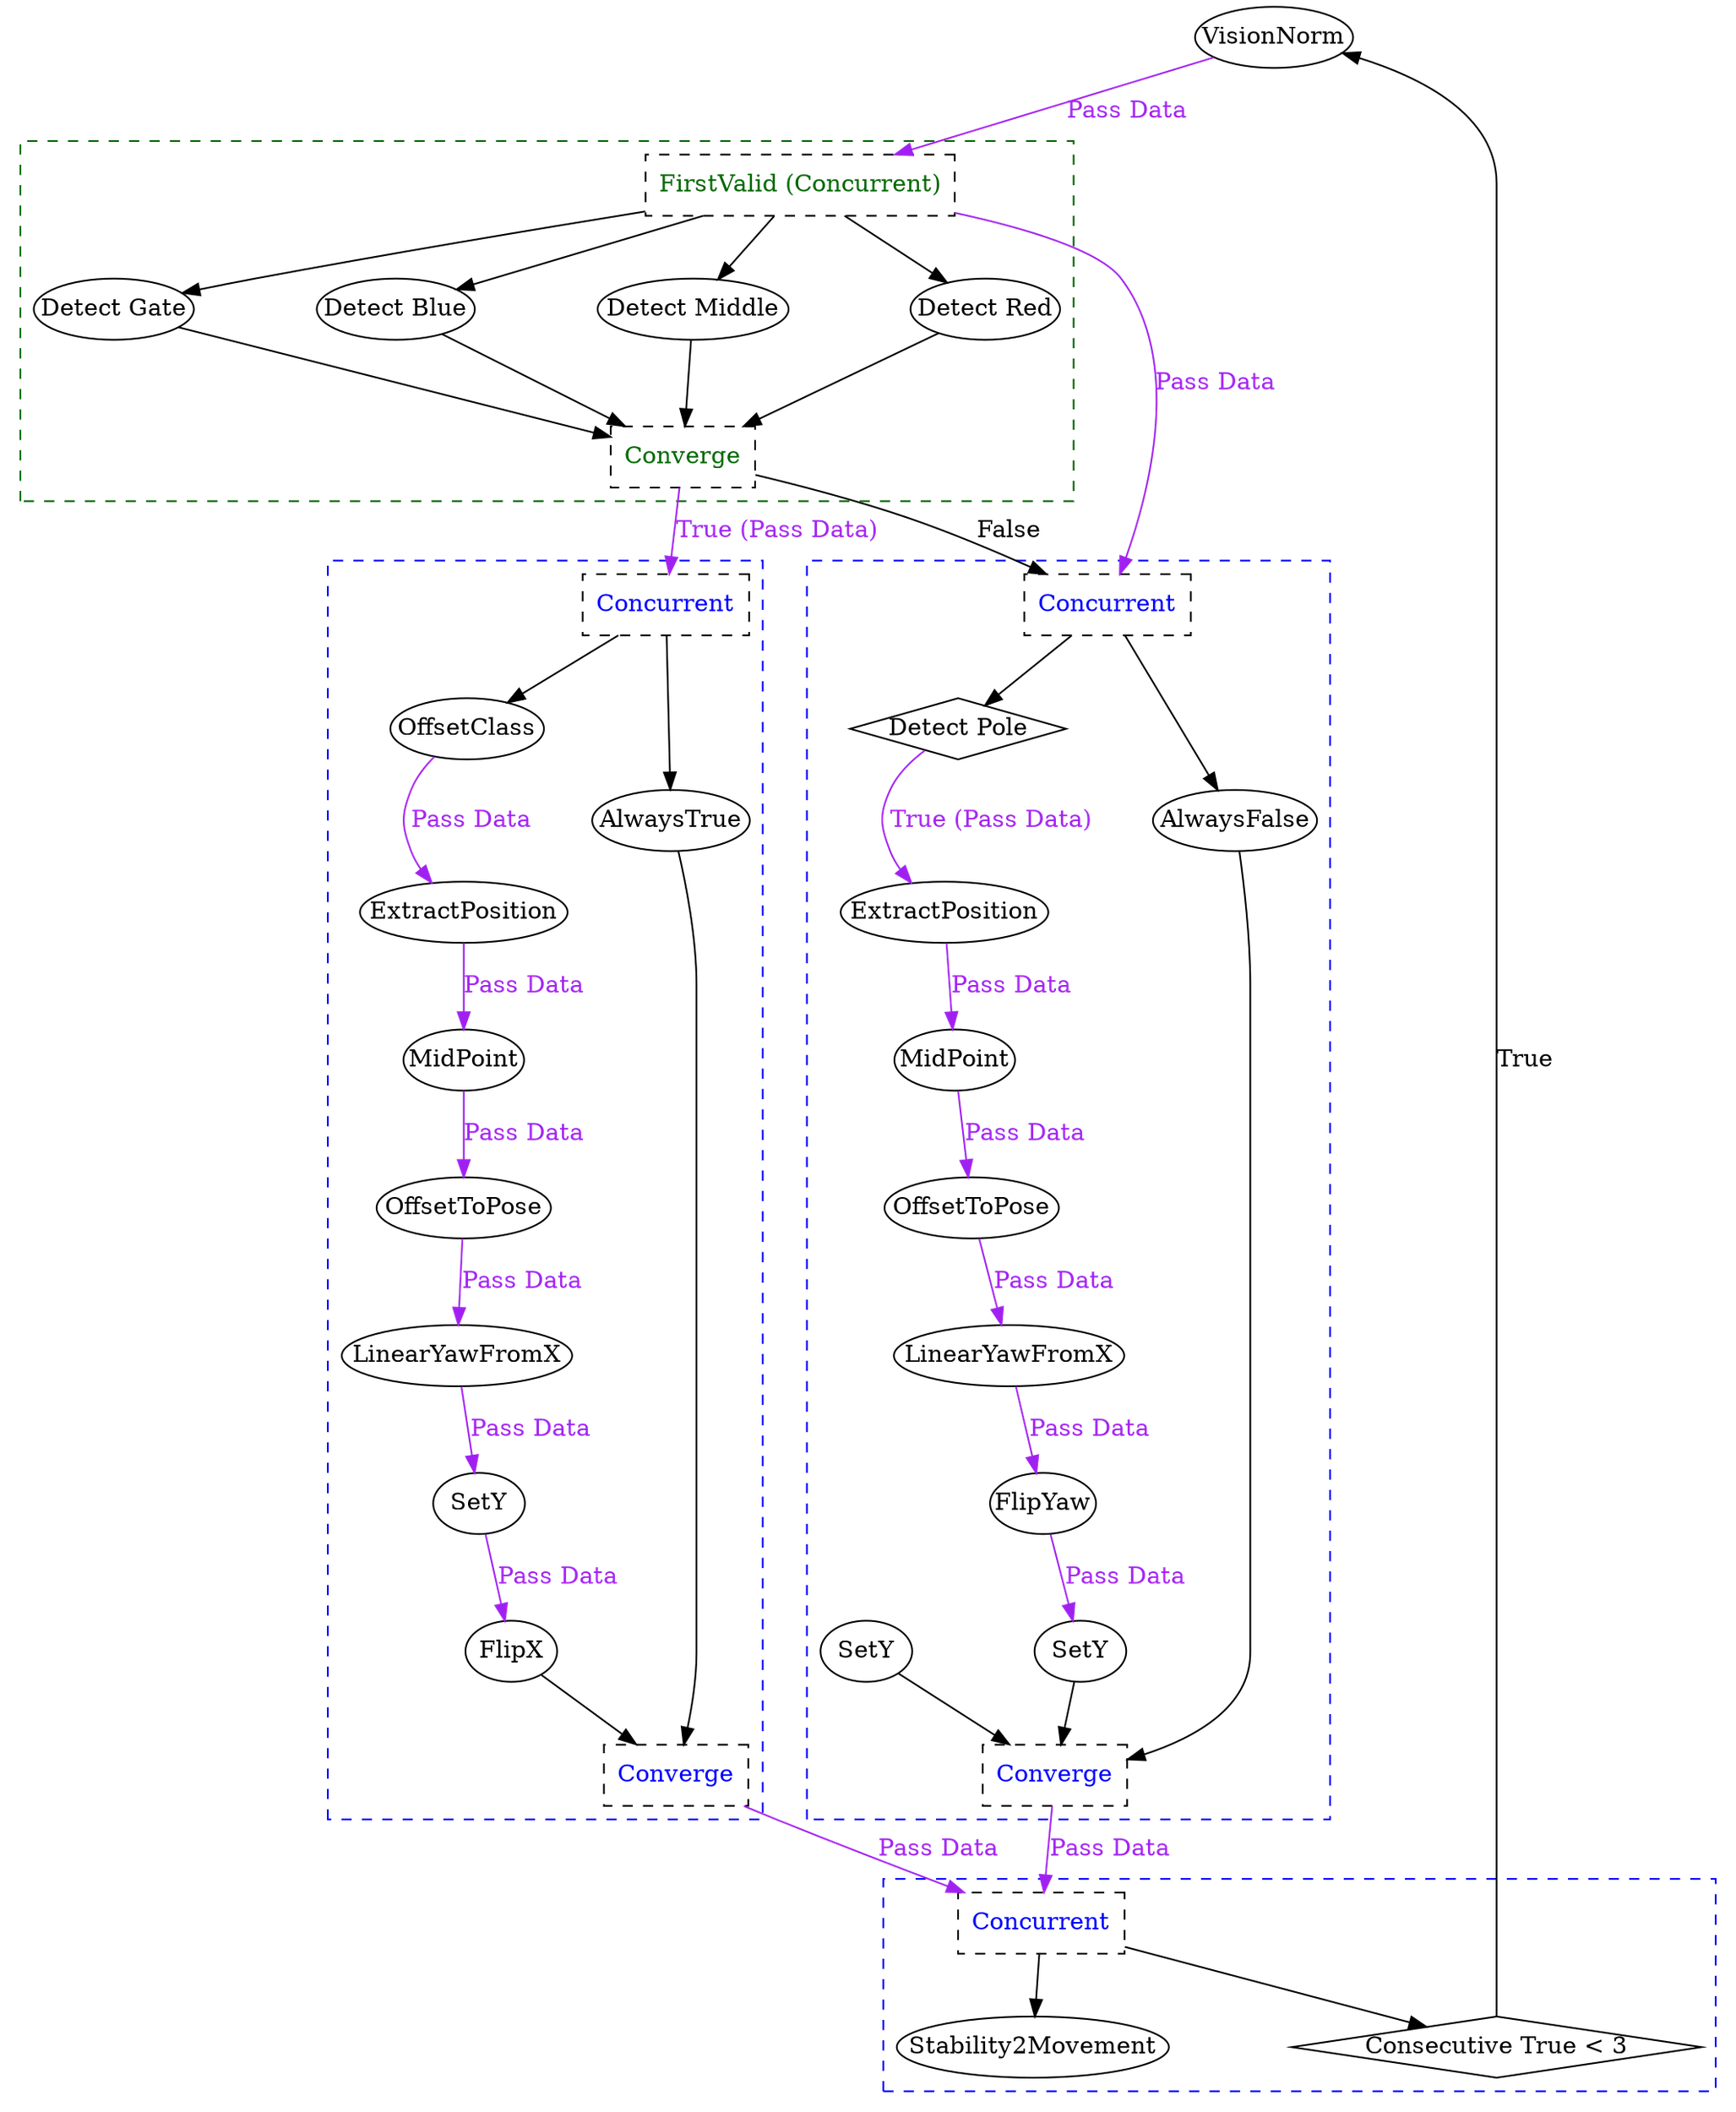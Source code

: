 digraph G {
	splines = true;
	nodesep = 1.0;
	bgcolor = "none"
	"4d0c113a-802d-4c17-8968-b0c759211df7" [shape = diamond];
	"f2e91e96-b77a-4985-a3ab-cfac16fd6517" [shape = diamond];
	subgraph "cluster_6b9e49dc-4fd3-44d7-823c-26644202b260" {
		style = dashed;
		color = blue;
		"a7b1f851-d7f8-4e56-82a3-8c8b0806cfe9" -> "19a451a8-1aeb-458c-92bf-6ba7c5c24ab4" [color = purple, fontcolor = purple, label = "Pass Data"];
		"f36b1dfb-4ce7-4484-ada2-59634bd4718c" -> "a7b1f851-d7f8-4e56-82a3-8c8b0806cfe9" [color = purple, fontcolor = purple, label = "Pass Data"];
		"211d485b-700d-4a48-9096-4f024b9a1895" -> "f36b1dfb-4ce7-4484-ada2-59634bd4718c" [color = purple, fontcolor = purple, label = "Pass Data"];
		"531b9d12-fee2-41c0-be25-6e31b6d65920" -> "211d485b-700d-4a48-9096-4f024b9a1895" [color = purple, fontcolor = purple, label = "Pass Data"];
		"5c0b210f-771f-426b-8ad8-3175ddaeaea1" -> "531b9d12-fee2-41c0-be25-6e31b6d65920" [color = purple, fontcolor = purple, label = "Pass Data"];
		"c2fa0fb3-3792-46b4-8c5d-5759c1d959dc" -> "5c0b210f-771f-426b-8ad8-3175ddaeaea1" [color = purple, fontcolor = purple, label = "Pass Data"];
		"10cf00a9-06ed-4f9d-94c4-383320aa249d" -> "c2fa0fb3-3792-46b4-8c5d-5759c1d959dc";
		"10cf00a9-06ed-4f9d-94c4-383320aa249d" -> "4411111e-b506-4f70-bbe0-af1fb1c89398";
		"19a451a8-1aeb-458c-92bf-6ba7c5c24ab4" -> "835657ca-f822-4bdd-93a8-f46970746d97";
		"4411111e-b506-4f70-bbe0-af1fb1c89398" -> "835657ca-f822-4bdd-93a8-f46970746d97";
		"10cf00a9-06ed-4f9d-94c4-383320aa249d" [label = "Concurrent", shape = box, fontcolor = blue, style = dashed];
		"c2fa0fb3-3792-46b4-8c5d-5759c1d959dc" [label = "OffsetClass", margin = 0];
		"5c0b210f-771f-426b-8ad8-3175ddaeaea1" [label = "ExtractPosition", margin = 0];
		"531b9d12-fee2-41c0-be25-6e31b6d65920" [label = "MidPoint", margin = 0];
		"211d485b-700d-4a48-9096-4f024b9a1895" [label = "OffsetToPose", margin = 0];
		"f36b1dfb-4ce7-4484-ada2-59634bd4718c" [label = "LinearYawFromX", margin = 0];
		"a7b1f851-d7f8-4e56-82a3-8c8b0806cfe9" [label = "SetY", margin = 0];
		"19a451a8-1aeb-458c-92bf-6ba7c5c24ab4" [label = "FlipX", margin = 0];
		"4411111e-b506-4f70-bbe0-af1fb1c89398" [label = "AlwaysTrue", margin = 0];
		"835657ca-f822-4bdd-93a8-f46970746d97" [label = "Converge", shape = box, fontcolor = blue, style = dashed];
	}
	
	subgraph "cluster_5272e362-6359-43a0-aa90-5ceb2d48490a" {
		style = dashed;
		color = blue;
		"14884f7e-2f4c-4e68-8337-f8d8355017a4" [shape = diamond];
		"9196caed-310f-4dad-a7ec-27586d75dda4" -> "823eb498-afd7-493d-9f20-8f270250701a" [color = purple, fontcolor = purple, label = "Pass Data"];
		"3743b106-bf75-4f70-b47d-980e2f67d035" -> "9196caed-310f-4dad-a7ec-27586d75dda4" [color = purple, fontcolor = purple, label = "Pass Data"];
		"fff49be3-b65d-43fd-a70f-0879dce0b32e" -> "3743b106-bf75-4f70-b47d-980e2f67d035" [color = purple, fontcolor = purple, label = "Pass Data"];
		"4ac51a97-ebda-4442-8073-8c99267d6960" -> "fff49be3-b65d-43fd-a70f-0879dce0b32e" [color = purple, fontcolor = purple, label = "Pass Data"];
		"d23a807c-f0f1-4225-9812-2fcd5fc30b26" -> "4ac51a97-ebda-4442-8073-8c99267d6960" [color = purple, fontcolor = purple, label = "Pass Data"];
		"14884f7e-2f4c-4e68-8337-f8d8355017a4" -> "d23a807c-f0f1-4225-9812-2fcd5fc30b26" [color = purple, fontcolor = purple, label = "True (Pass Data)"];
		"f060f941-fccf-461f-96dd-a8a2558ee281" -> "14884f7e-2f4c-4e68-8337-f8d8355017a4";
		"f060f941-fccf-461f-96dd-a8a2558ee281" -> "5b820663-cf47-413e-9dcf-24341efaf1be";
		"823eb498-afd7-493d-9f20-8f270250701a" -> "96288901-7d73-4726-b90e-e722d880d5af";
		"38a105cb-b92c-44de-bd5a-06a6cfdf3eeb" -> "96288901-7d73-4726-b90e-e722d880d5af";
		"5b820663-cf47-413e-9dcf-24341efaf1be" -> "96288901-7d73-4726-b90e-e722d880d5af";
		"f060f941-fccf-461f-96dd-a8a2558ee281" [label = "Concurrent", shape = box, fontcolor = blue, style = dashed];
		"d23a807c-f0f1-4225-9812-2fcd5fc30b26" [label = "ExtractPosition", margin = 0];
		"4ac51a97-ebda-4442-8073-8c99267d6960" [label = "MidPoint", margin = 0];
		"fff49be3-b65d-43fd-a70f-0879dce0b32e" [label = "OffsetToPose", margin = 0];
		"3743b106-bf75-4f70-b47d-980e2f67d035" [label = "LinearYawFromX", margin = 0];
		"9196caed-310f-4dad-a7ec-27586d75dda4" [label = "FlipYaw", margin = 0];
		"823eb498-afd7-493d-9f20-8f270250701a" [label = "SetY", margin = 0];
		"38a105cb-b92c-44de-bd5a-06a6cfdf3eeb" [label = "SetY", margin = 0];
		"14884f7e-2f4c-4e68-8337-f8d8355017a4" [label = "Detect Pole", margin = 0];
		"5b820663-cf47-413e-9dcf-24341efaf1be" [label = "AlwaysFalse", margin = 0];
		"96288901-7d73-4726-b90e-e722d880d5af" [label = "Converge", shape = box, fontcolor = blue, style = dashed];
	}
	
	subgraph "cluster_9a4aab59-fc80-48cc-a8f8-1445ca37ec3f" {
		style = dashed;
		color = darkgreen;
		"6cfe48c0-2630-448b-8a7d-53579ee50ccf" -> "38134622-b7a7-4fc5-99b7-9f09abecfa14";
		"6cfe48c0-2630-448b-8a7d-53579ee50ccf" -> "2c414af2-6213-4e40-8ad0-9715c9a3a13e";
		"6cfe48c0-2630-448b-8a7d-53579ee50ccf" -> "a9b88040-fc42-4b6c-9aac-85312a346a83";
		"6cfe48c0-2630-448b-8a7d-53579ee50ccf" -> "d6465714-5559-4005-a264-dd452e1e44b7";
		"38134622-b7a7-4fc5-99b7-9f09abecfa14" -> "4d0c113a-802d-4c17-8968-b0c759211df7";
		"2c414af2-6213-4e40-8ad0-9715c9a3a13e" -> "4d0c113a-802d-4c17-8968-b0c759211df7";
		"a9b88040-fc42-4b6c-9aac-85312a346a83" -> "4d0c113a-802d-4c17-8968-b0c759211df7";
		"d6465714-5559-4005-a264-dd452e1e44b7" -> "4d0c113a-802d-4c17-8968-b0c759211df7";
		"6cfe48c0-2630-448b-8a7d-53579ee50ccf" [label = "FirstValid (Concurrent)", shape = box, fontcolor = darkgreen, style = dashed];
		"38134622-b7a7-4fc5-99b7-9f09abecfa14" [label = "Detect Gate", margin = 0];
		"2c414af2-6213-4e40-8ad0-9715c9a3a13e" [label = "Detect Blue", margin = 0];
		"a9b88040-fc42-4b6c-9aac-85312a346a83" [label = "Detect Middle", margin = 0];
		"d6465714-5559-4005-a264-dd452e1e44b7" [label = "Detect Red", margin = 0];
		"4d0c113a-802d-4c17-8968-b0c759211df7" [label = "Converge", shape = box, fontcolor = darkgreen, style = dashed];
	}
	
	subgraph "cluster_2e1d0267-db22-4f65-ae87-7aa40591da7b" {
		style = dashed;
		color = blue;
		"4efa7a8a-0bc3-4f77-866a-062e0a01aa9c" -> "937dec43-7e0f-4fec-a523-b41410f6200c";
		"4efa7a8a-0bc3-4f77-866a-062e0a01aa9c" -> "f2e91e96-b77a-4985-a3ab-cfac16fd6517";
		"4efa7a8a-0bc3-4f77-866a-062e0a01aa9c" [label = "Concurrent", shape = box, fontcolor = blue, style = dashed];
		"937dec43-7e0f-4fec-a523-b41410f6200c" [label = "Stability2Movement", margin = 0];
		"f2e91e96-b77a-4985-a3ab-cfac16fd6517" [label = "Consecutive True < 3", margin = 0];
	}
	
	"4d0c113a-802d-4c17-8968-b0c759211df7" -> "10cf00a9-06ed-4f9d-94c4-383320aa249d" [color = purple, fontcolor = purple, label = "True (Pass Data)"];
	"4d0c113a-802d-4c17-8968-b0c759211df7" -> "f060f941-fccf-461f-96dd-a8a2558ee281" [label = "False"];
	"6cfe48c0-2630-448b-8a7d-53579ee50ccf" -> "f060f941-fccf-461f-96dd-a8a2558ee281" [color = purple, fontcolor = purple, label = "Pass Data"];
	"835657ca-f822-4bdd-93a8-f46970746d97" -> "4efa7a8a-0bc3-4f77-866a-062e0a01aa9c" [color = purple, fontcolor = purple, label = "Pass Data"];
	"96288901-7d73-4726-b90e-e722d880d5af" -> "4efa7a8a-0bc3-4f77-866a-062e0a01aa9c" [color = purple, fontcolor = purple, label = "Pass Data"];
	"d5fd7d55-d0e2-499c-baa7-0a3915eb61a7" -> "6cfe48c0-2630-448b-8a7d-53579ee50ccf" [color = purple, fontcolor = purple, label = "Pass Data"];
	"f2e91e96-b77a-4985-a3ab-cfac16fd6517" -> "d5fd7d55-d0e2-499c-baa7-0a3915eb61a7" [label = "True"];
	"d5fd7d55-d0e2-499c-baa7-0a3915eb61a7" [label = "VisionNorm", margin = 0];
}
